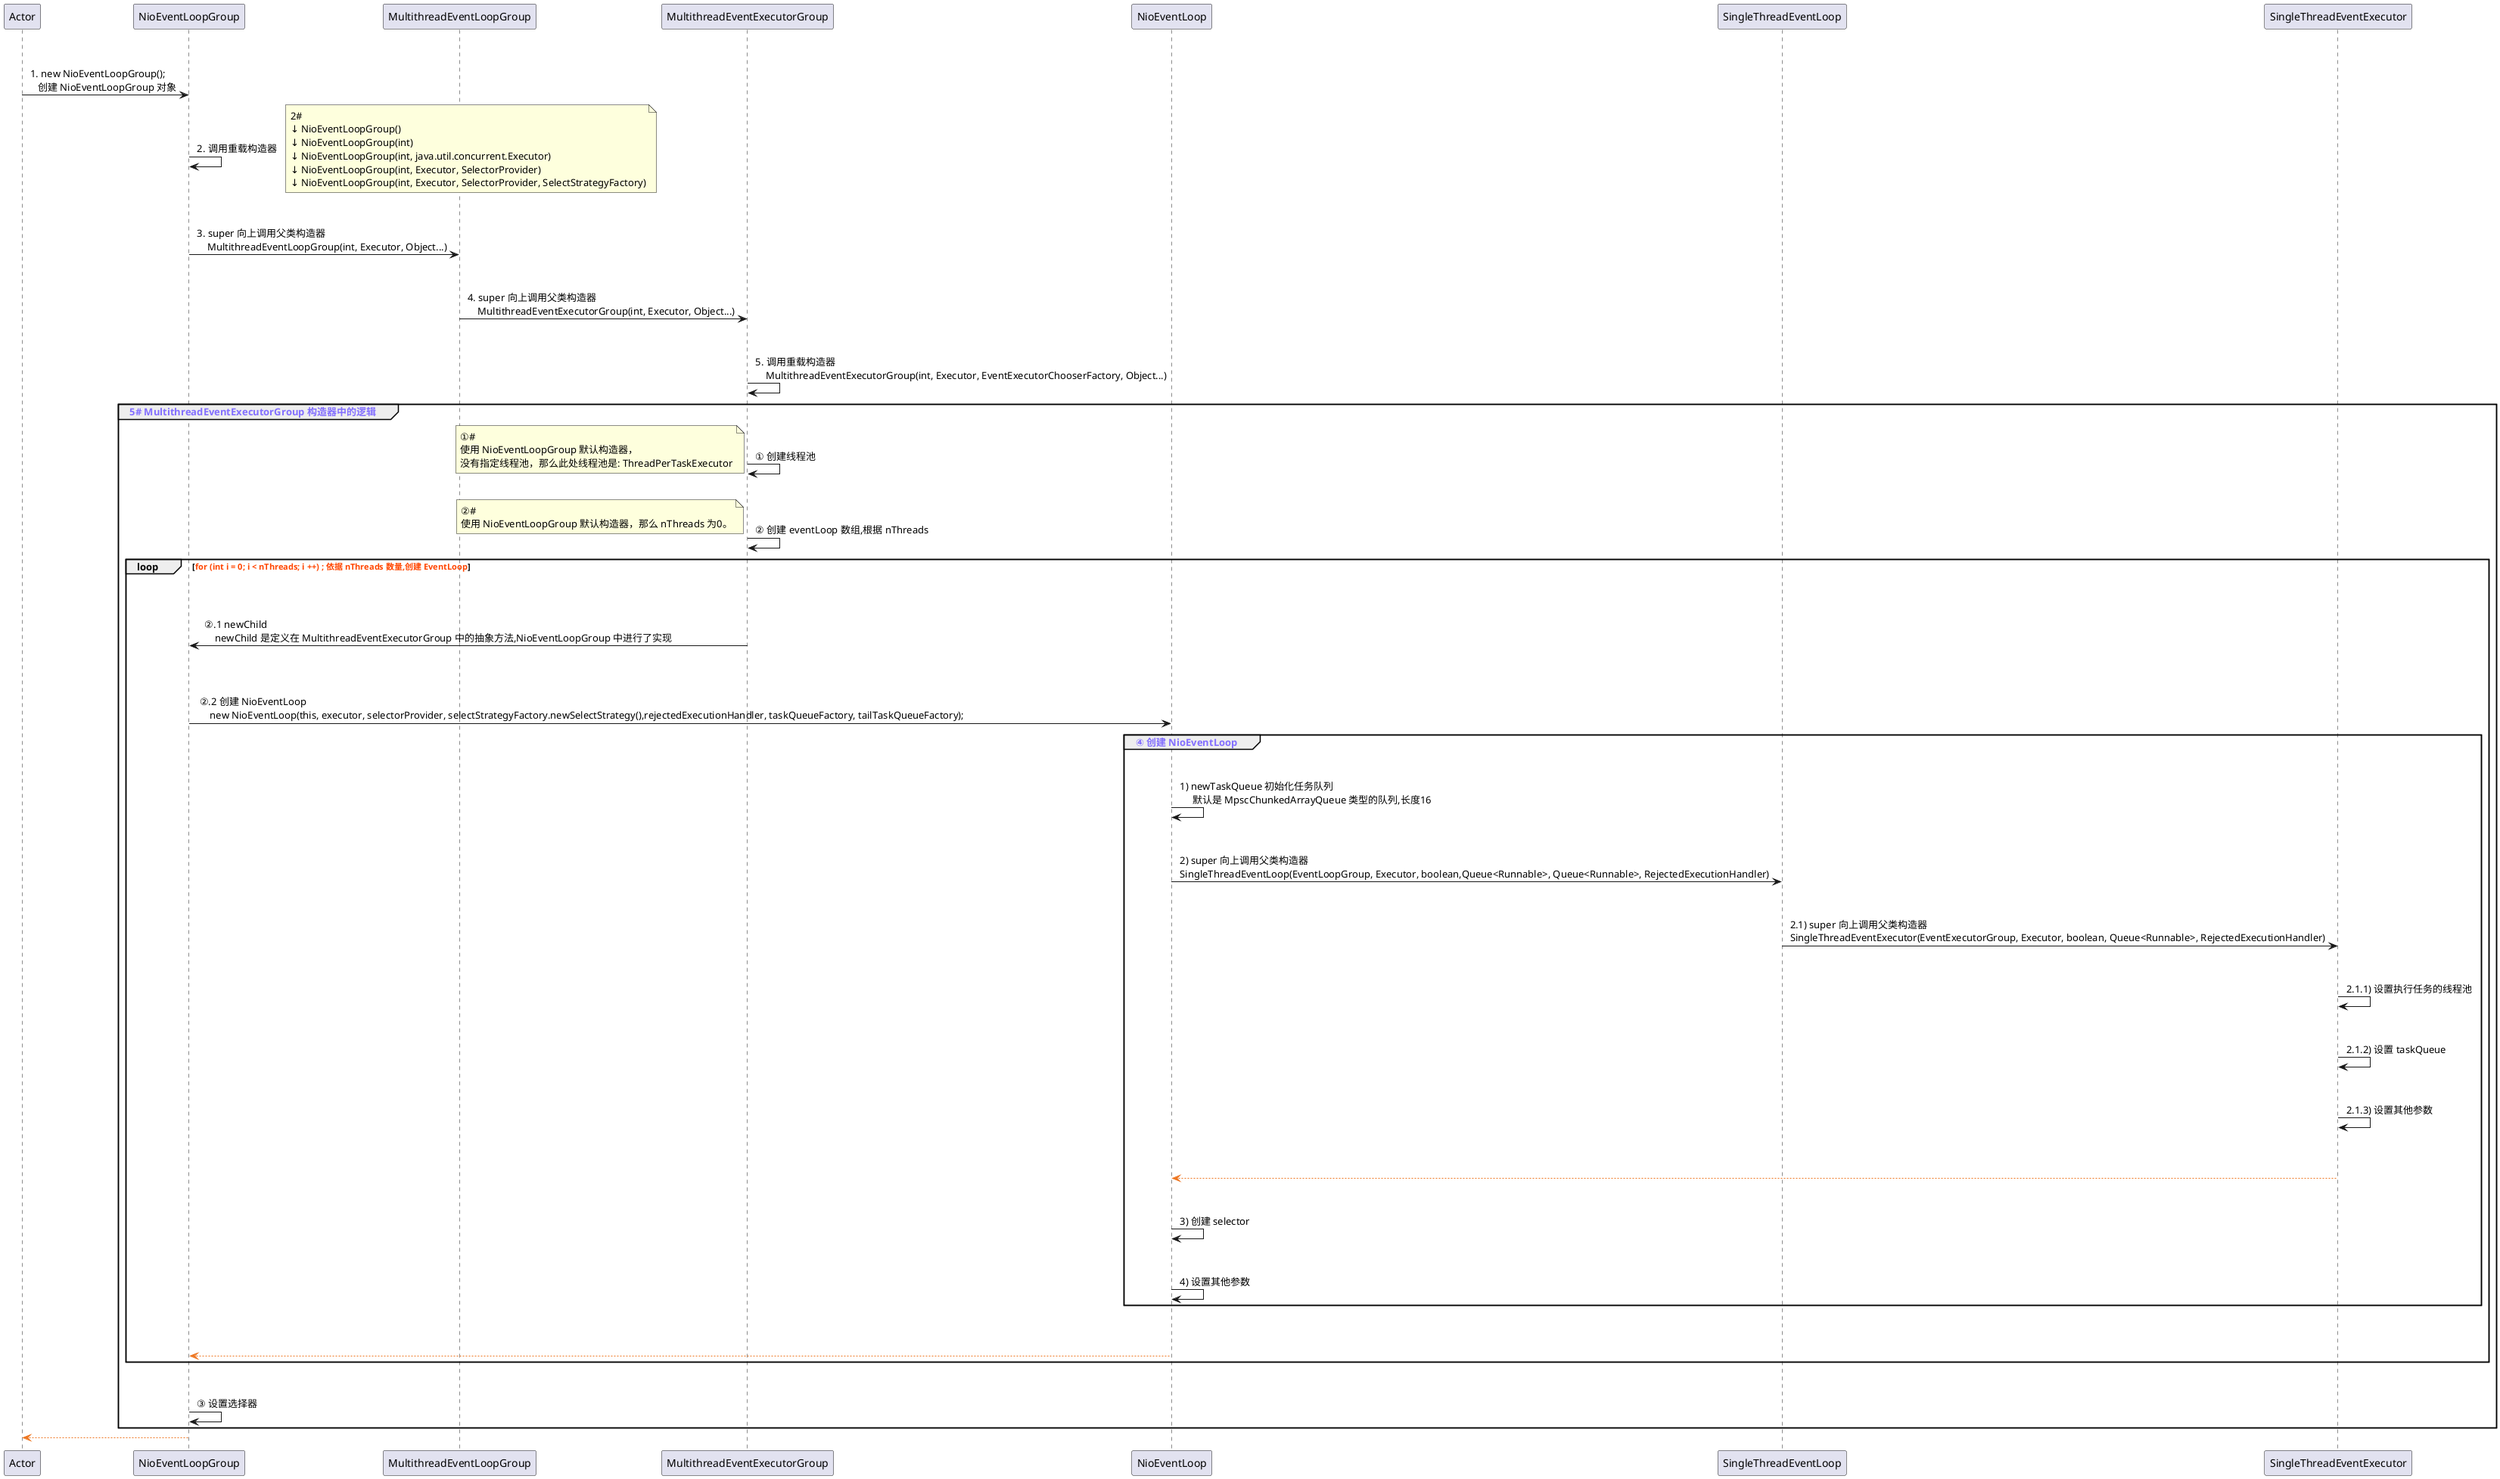 @startuml participant

Actor -> NioEventLoopGroup: \n\n 1. new NioEventLoopGroup(); \n    创建 NioEventLoopGroup 对象

NioEventLoopGroup -> NioEventLoopGroup: \n 2. 调用重载构造器
note right
2#
↓ NioEventLoopGroup()
↓ NioEventLoopGroup(int)
↓ NioEventLoopGroup(int, java.util.concurrent.Executor)
↓ NioEventLoopGroup(int, Executor, SelectorProvider)
↓ NioEventLoopGroup(int, Executor, SelectorProvider, SelectStrategyFactory)
end note

NioEventLoopGroup -> MultithreadEventLoopGroup: \n\n 3. super 向上调用父类构造器 \n     MultithreadEventLoopGroup(int, Executor, Object...)

MultithreadEventLoopGroup -> MultithreadEventExecutorGroup: \n\n 4. super 向上调用父类构造器 \n     MultithreadEventExecutorGroup(int, Executor, Object...)

MultithreadEventExecutorGroup -> MultithreadEventExecutorGroup: \n\n 5. 调用重载构造器 \n     MultithreadEventExecutorGroup(int, Executor, EventExecutorChooserFactory, Object...)

group <color:#836FFF>5# MultithreadEventExecutorGroup 构造器中的逻辑</color>

    MultithreadEventExecutorGroup -> MultithreadEventExecutorGroup: \n\n ① 创建线程池
    note left
    ①#
    使用 NioEventLoopGroup 默认构造器，
    没有指定线程池，那么此处线程池是: ThreadPerTaskExecutor
    end note

    MultithreadEventExecutorGroup -> MultithreadEventExecutorGroup: \n\n\n ② 创建 eventLoop 数组,根据 nThreads
    note left
    ②#
    使用 NioEventLoopGroup 默认构造器，那么 nThreads 为0。
    end note

    loop <color:#FF4500>for (int i = 0; i < nThreads; i ++) ; 依据 nThreads 数量,创建 EventLoop</color>

    skinparam sequenceMessageAlign left
    MultithreadEventExecutorGroup -> NioEventLoopGroup: \n\n\n ②.1 newChild \n     newChild 是定义在 MultithreadEventExecutorGroup 中的抽象方法,NioEventLoopGroup 中进行了实现

    skinparam sequenceMessageAlign left
    NioEventLoopGroup -> NioEventLoop: \n\n\n  ②.2 创建 NioEventLoop \n      new NioEventLoop(this, executor, selectorProvider, selectStrategyFactory.newSelectStrategy(),rejectedExecutionHandler, taskQueueFactory, tailTaskQueueFactory);
'        note right
'        ④#

'        end note
        group <color:#836FFF>④ 创建 NioEventLoop</color>

        NioEventLoop -> NioEventLoop: \n\n 1) newTaskQueue 初始化任务队列 \n      默认是 MpscChunkedArrayQueue 类型的队列,长度16

        NioEventLoop -> SingleThreadEventLoop: \n\n 2) super 向上调用父类构造器 \n SingleThreadEventLoop(EventLoopGroup, Executor, boolean,Queue<Runnable>, Queue<Runnable>, RejectedExecutionHandler)

        SingleThreadEventLoop -> SingleThreadEventExecutor: \n\n 2.1) super 向上调用父类构造器 \n SingleThreadEventExecutor(EventExecutorGroup, Executor, boolean, Queue<Runnable>, RejectedExecutionHandler)

        SingleThreadEventExecutor -> SingleThreadEventExecutor: \n\n 2.1.1) 设置执行任务的线程池

        SingleThreadEventExecutor -> SingleThreadEventExecutor: \n\n 2.1.2) 设置 taskQueue

        SingleThreadEventExecutor -> SingleThreadEventExecutor: \n\n 2.1.3) 设置其他参数

        SingleThreadEventExecutor [#EE7621]--> NioEventLoop: \n\n

        NioEventLoop -> NioEventLoop: \n\n 3) 创建 selector

        NioEventLoop -> NioEventLoop: \n\n 4) 设置其他参数

        end

        NioEventLoop [#EE7621]--> NioEventLoopGroup: \n\n

    end

    NioEventLoopGroup -> NioEventLoopGroup: \n\n ③ 设置选择器

end

Actor <--[#EE7621] NioEventLoopGroup
@enduml